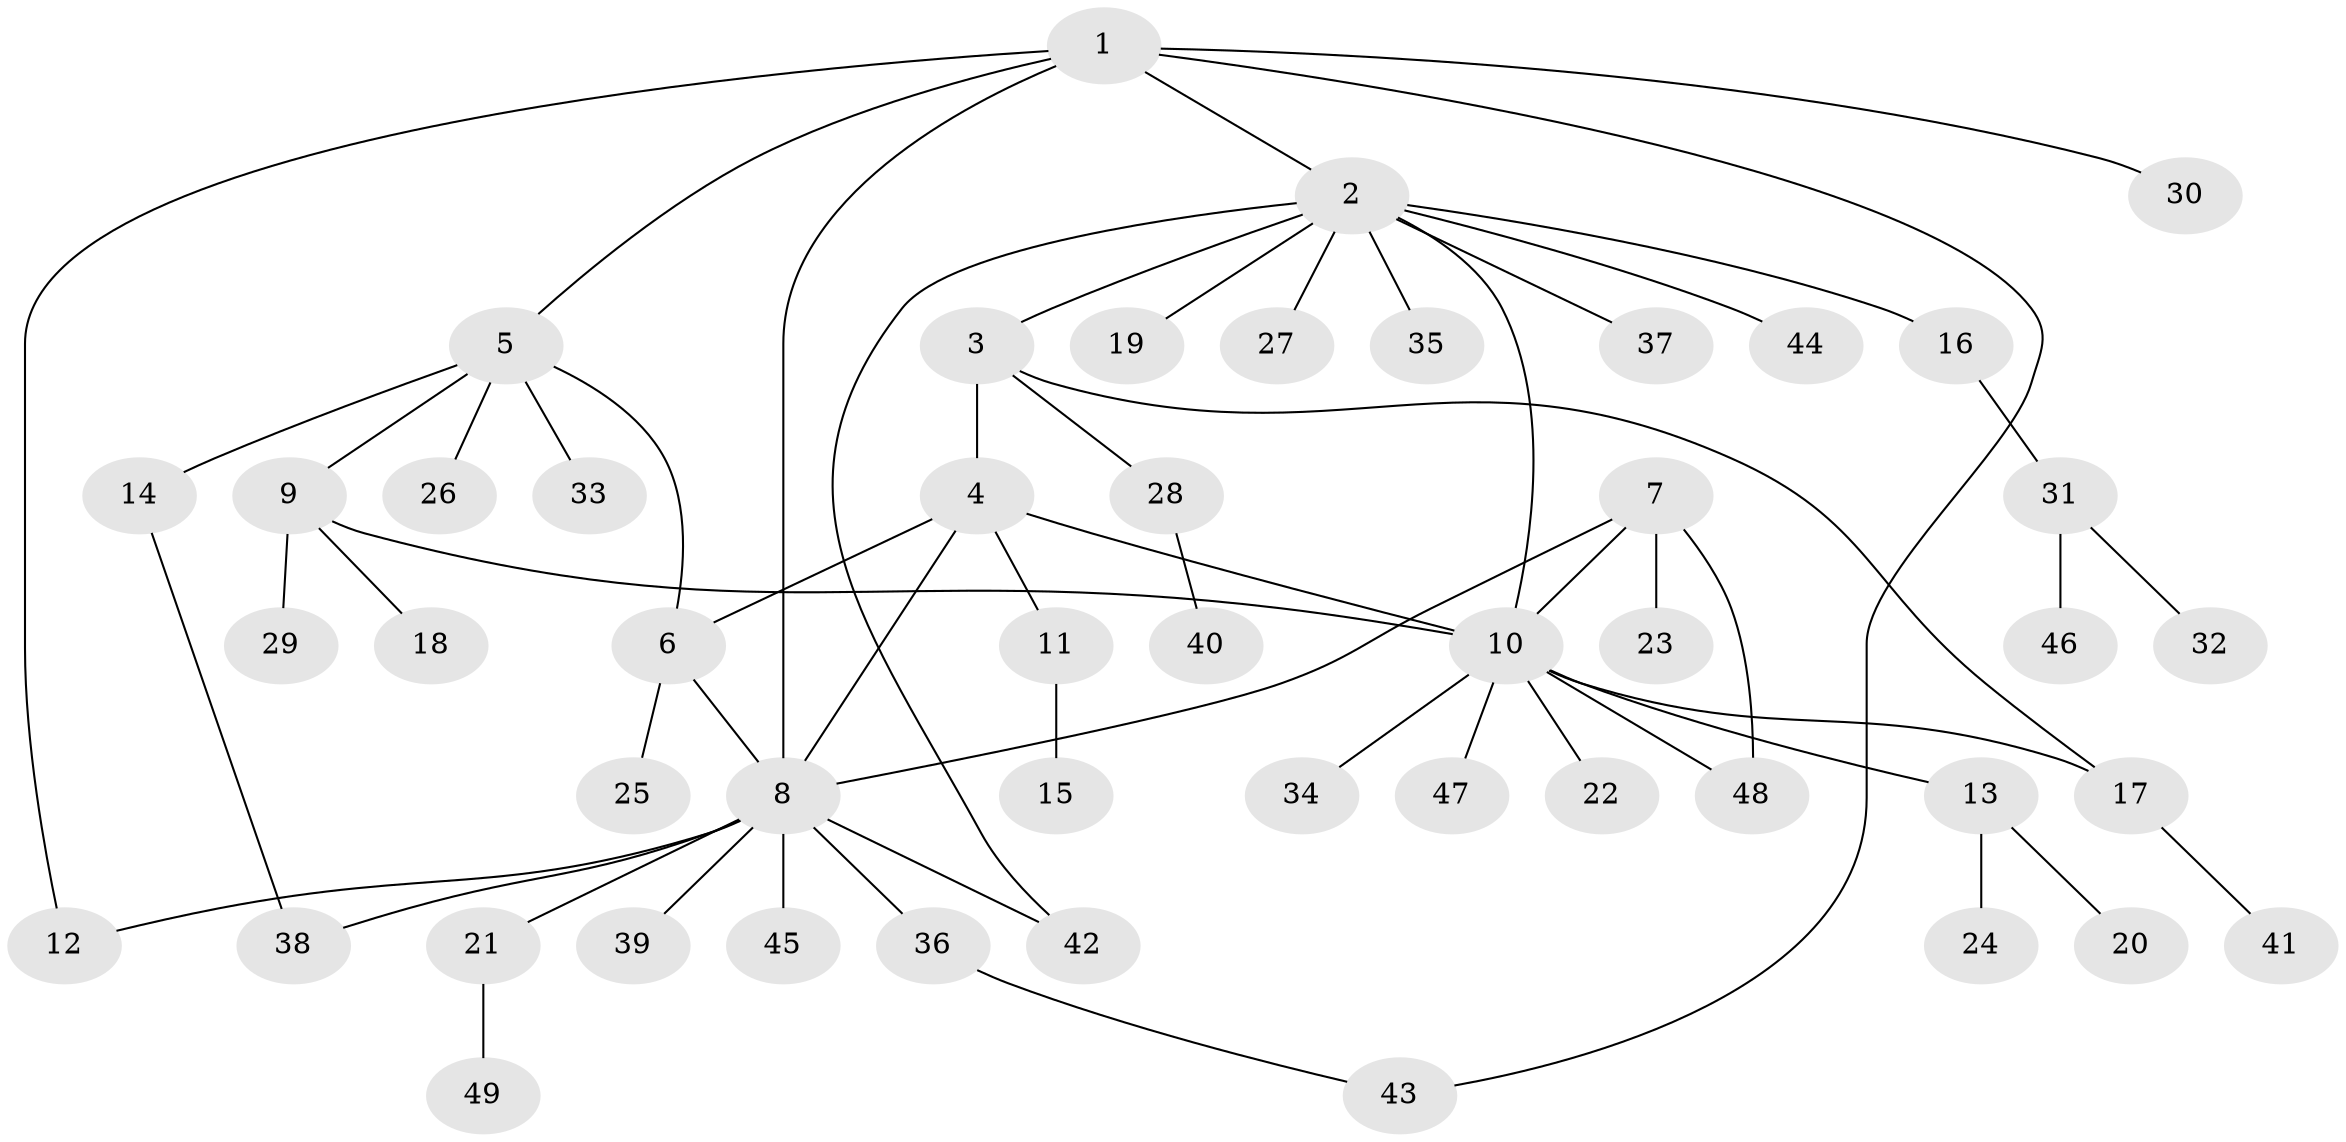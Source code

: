 // Generated by graph-tools (version 1.1) at 2025/11/02/27/25 16:11:35]
// undirected, 49 vertices, 60 edges
graph export_dot {
graph [start="1"]
  node [color=gray90,style=filled];
  1;
  2;
  3;
  4;
  5;
  6;
  7;
  8;
  9;
  10;
  11;
  12;
  13;
  14;
  15;
  16;
  17;
  18;
  19;
  20;
  21;
  22;
  23;
  24;
  25;
  26;
  27;
  28;
  29;
  30;
  31;
  32;
  33;
  34;
  35;
  36;
  37;
  38;
  39;
  40;
  41;
  42;
  43;
  44;
  45;
  46;
  47;
  48;
  49;
  1 -- 2;
  1 -- 5;
  1 -- 8;
  1 -- 12;
  1 -- 30;
  1 -- 43;
  2 -- 3;
  2 -- 10;
  2 -- 16;
  2 -- 19;
  2 -- 27;
  2 -- 35;
  2 -- 37;
  2 -- 42;
  2 -- 44;
  3 -- 4;
  3 -- 17;
  3 -- 28;
  4 -- 6;
  4 -- 8;
  4 -- 10;
  4 -- 11;
  5 -- 6;
  5 -- 9;
  5 -- 14;
  5 -- 26;
  5 -- 33;
  6 -- 8;
  6 -- 25;
  7 -- 8;
  7 -- 10;
  7 -- 23;
  7 -- 48;
  8 -- 12;
  8 -- 21;
  8 -- 36;
  8 -- 38;
  8 -- 39;
  8 -- 42;
  8 -- 45;
  9 -- 10;
  9 -- 18;
  9 -- 29;
  10 -- 13;
  10 -- 17;
  10 -- 22;
  10 -- 34;
  10 -- 47;
  10 -- 48;
  11 -- 15;
  13 -- 20;
  13 -- 24;
  14 -- 38;
  16 -- 31;
  17 -- 41;
  21 -- 49;
  28 -- 40;
  31 -- 32;
  31 -- 46;
  36 -- 43;
}
